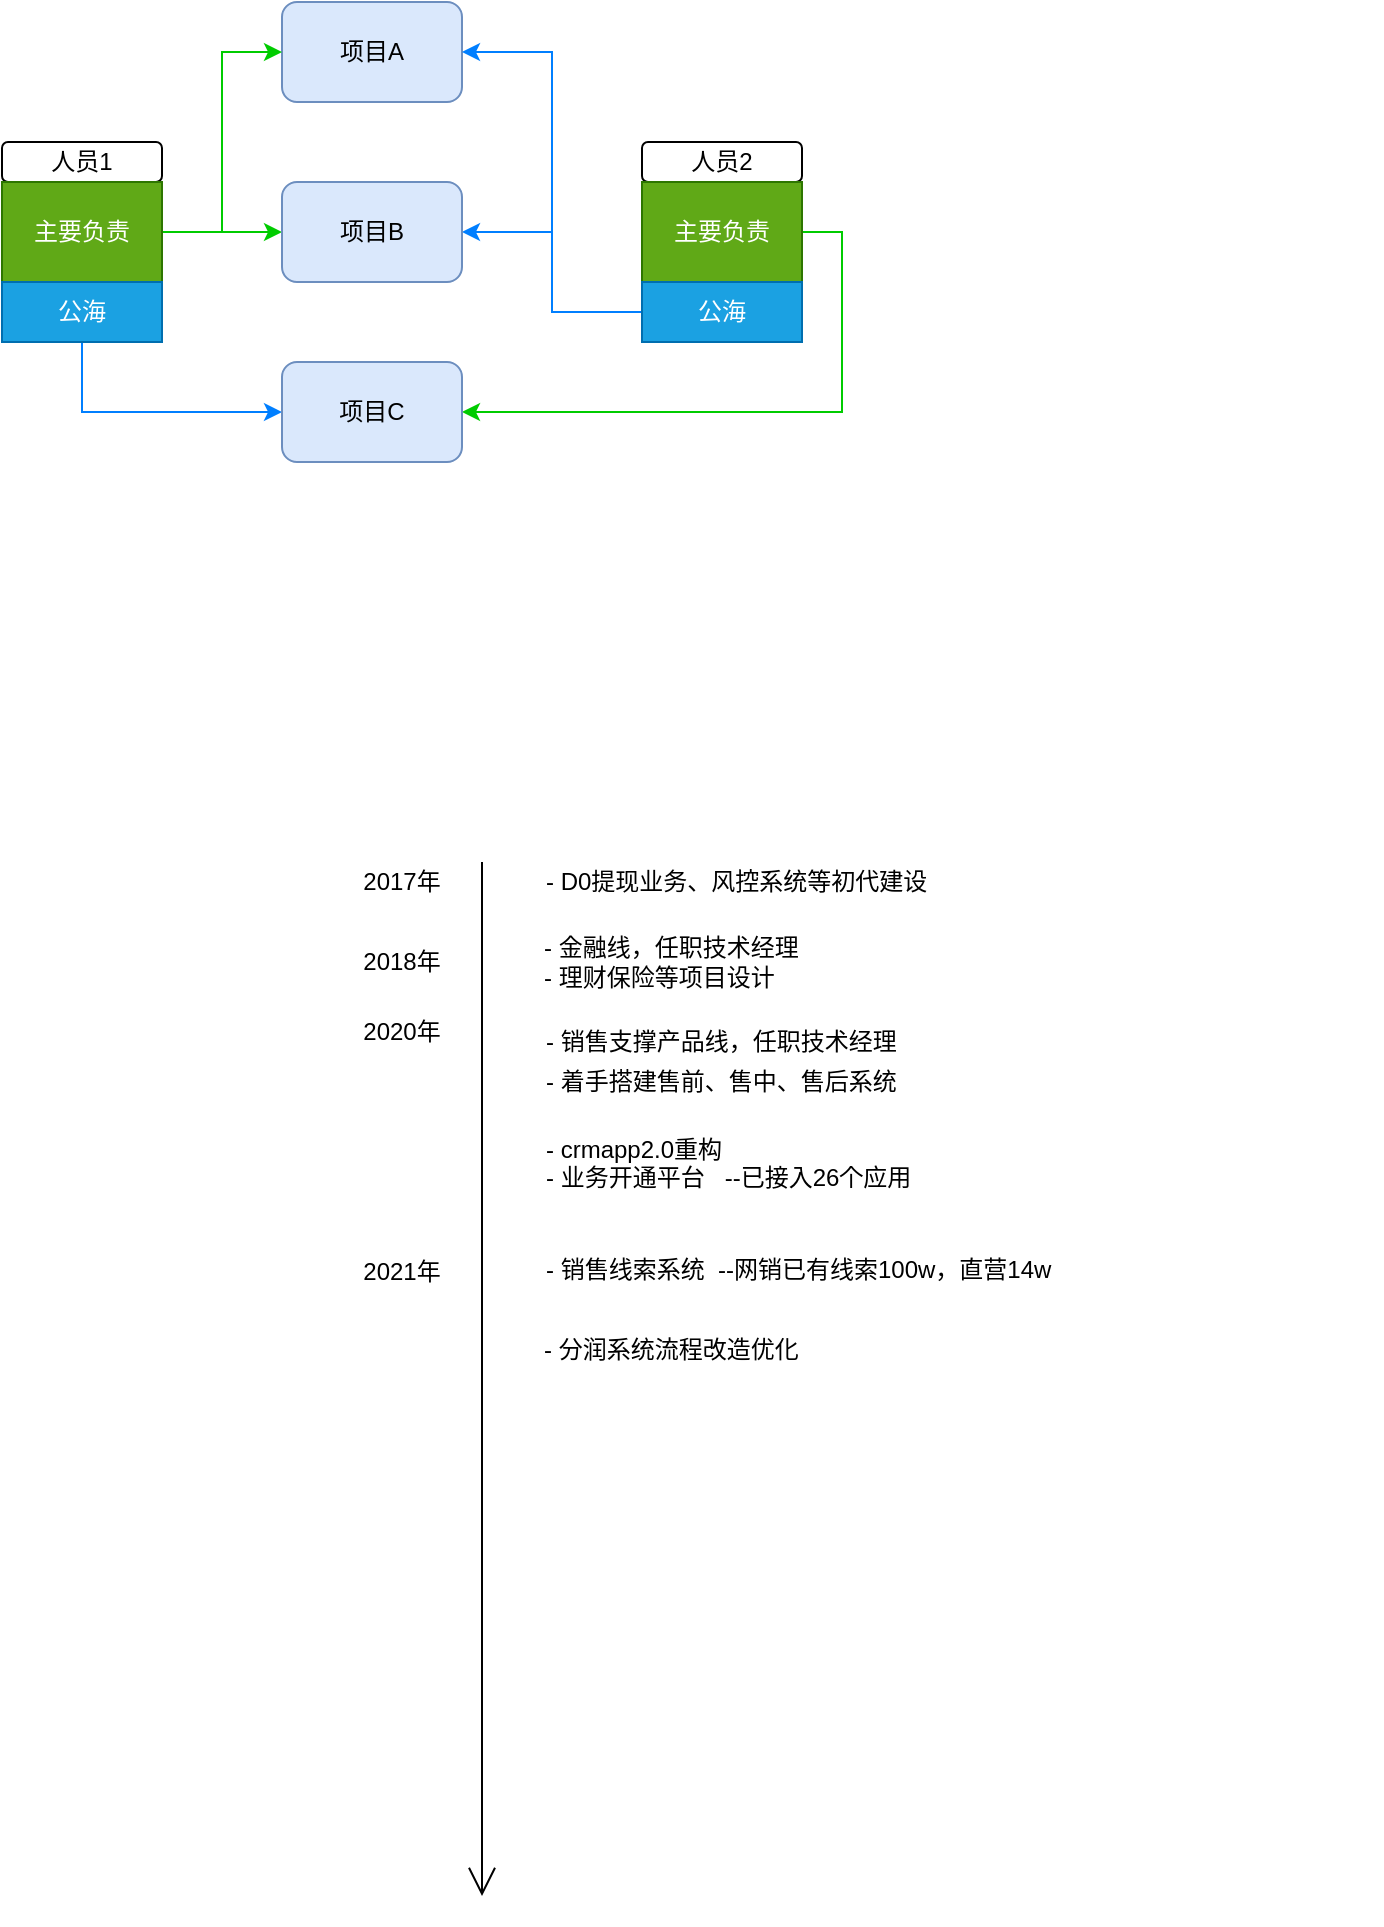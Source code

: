 <mxfile version="24.6.2" type="github">
  <diagram name="第 1 页" id="zMGvW3-kvvFJ3vJEcuYg">
    <mxGraphModel dx="882" dy="615" grid="1" gridSize="10" guides="1" tooltips="1" connect="1" arrows="1" fold="1" page="1" pageScale="1" pageWidth="827" pageHeight="1169" math="0" shadow="0">
      <root>
        <mxCell id="0" />
        <mxCell id="1" parent="0" />
        <mxCell id="LrPvCux3UTh9a4Sink_W-1" value="项目A" style="rounded=1;whiteSpace=wrap;html=1;fillColor=#dae8fc;strokeColor=#6c8ebf;" parent="1" vertex="1">
          <mxGeometry x="180" y="130" width="90" height="50" as="geometry" />
        </mxCell>
        <mxCell id="LrPvCux3UTh9a4Sink_W-40" value="人员1" style="rounded=1;whiteSpace=wrap;html=1;glass=0;" parent="1" vertex="1">
          <mxGeometry x="40" y="200" width="80" height="20" as="geometry" />
        </mxCell>
        <mxCell id="LrPvCux3UTh9a4Sink_W-48" style="edgeStyle=orthogonalEdgeStyle;rounded=0;orthogonalLoop=1;jettySize=auto;html=1;exitX=1;exitY=0.5;exitDx=0;exitDy=0;entryX=0;entryY=0.5;entryDx=0;entryDy=0;strokeColor=#00CC00;" parent="1" source="LrPvCux3UTh9a4Sink_W-41" target="LrPvCux3UTh9a4Sink_W-1" edge="1">
          <mxGeometry relative="1" as="geometry" />
        </mxCell>
        <mxCell id="LrPvCux3UTh9a4Sink_W-49" style="edgeStyle=orthogonalEdgeStyle;rounded=0;orthogonalLoop=1;jettySize=auto;html=1;exitX=1;exitY=0.5;exitDx=0;exitDy=0;entryX=0;entryY=0.5;entryDx=0;entryDy=0;strokeColor=#00CC00;" parent="1" source="LrPvCux3UTh9a4Sink_W-41" target="LrPvCux3UTh9a4Sink_W-46" edge="1">
          <mxGeometry relative="1" as="geometry" />
        </mxCell>
        <mxCell id="LrPvCux3UTh9a4Sink_W-41" value="主要负责" style="rounded=0;whiteSpace=wrap;html=1;fillColor=#60a917;fontColor=#ffffff;strokeColor=#2D7600;" parent="1" vertex="1">
          <mxGeometry x="40" y="220" width="80" height="50" as="geometry" />
        </mxCell>
        <mxCell id="LrPvCux3UTh9a4Sink_W-51" style="edgeStyle=orthogonalEdgeStyle;rounded=0;orthogonalLoop=1;jettySize=auto;html=1;exitX=0.5;exitY=1;exitDx=0;exitDy=0;entryX=0;entryY=0.5;entryDx=0;entryDy=0;strokeColor=#007FFF;" parent="1" source="LrPvCux3UTh9a4Sink_W-42" target="LrPvCux3UTh9a4Sink_W-47" edge="1">
          <mxGeometry relative="1" as="geometry" />
        </mxCell>
        <mxCell id="LrPvCux3UTh9a4Sink_W-42" value="公海" style="rounded=0;whiteSpace=wrap;html=1;fillColor=#1ba1e2;fontColor=#ffffff;strokeColor=#006EAF;" parent="1" vertex="1">
          <mxGeometry x="40" y="270" width="80" height="30" as="geometry" />
        </mxCell>
        <mxCell id="LrPvCux3UTh9a4Sink_W-43" value="人员2" style="rounded=1;whiteSpace=wrap;html=1;glass=0;" parent="1" vertex="1">
          <mxGeometry x="360" y="200" width="80" height="20" as="geometry" />
        </mxCell>
        <mxCell id="LrPvCux3UTh9a4Sink_W-53" style="edgeStyle=orthogonalEdgeStyle;rounded=0;orthogonalLoop=1;jettySize=auto;html=1;exitX=1;exitY=0.5;exitDx=0;exitDy=0;entryX=1;entryY=0.5;entryDx=0;entryDy=0;strokeColor=#00CC00;" parent="1" source="LrPvCux3UTh9a4Sink_W-44" target="LrPvCux3UTh9a4Sink_W-47" edge="1">
          <mxGeometry relative="1" as="geometry" />
        </mxCell>
        <mxCell id="LrPvCux3UTh9a4Sink_W-44" value="主要负责" style="rounded=0;whiteSpace=wrap;html=1;fillColor=#60a917;fontColor=#ffffff;strokeColor=#2D7600;" parent="1" vertex="1">
          <mxGeometry x="360" y="220" width="80" height="50" as="geometry" />
        </mxCell>
        <mxCell id="LrPvCux3UTh9a4Sink_W-54" style="edgeStyle=orthogonalEdgeStyle;rounded=0;orthogonalLoop=1;jettySize=auto;html=1;exitX=0;exitY=0.5;exitDx=0;exitDy=0;entryX=1;entryY=0.5;entryDx=0;entryDy=0;strokeColor=#007FFF;" parent="1" source="LrPvCux3UTh9a4Sink_W-45" target="LrPvCux3UTh9a4Sink_W-1" edge="1">
          <mxGeometry relative="1" as="geometry" />
        </mxCell>
        <mxCell id="LrPvCux3UTh9a4Sink_W-56" style="edgeStyle=orthogonalEdgeStyle;rounded=0;orthogonalLoop=1;jettySize=auto;html=1;exitX=0;exitY=0.5;exitDx=0;exitDy=0;entryX=1;entryY=0.5;entryDx=0;entryDy=0;strokeColor=#007FFF;" parent="1" source="LrPvCux3UTh9a4Sink_W-45" target="LrPvCux3UTh9a4Sink_W-46" edge="1">
          <mxGeometry relative="1" as="geometry" />
        </mxCell>
        <mxCell id="LrPvCux3UTh9a4Sink_W-45" value="公海" style="rounded=0;whiteSpace=wrap;html=1;fillColor=#1ba1e2;fontColor=#ffffff;strokeColor=#006EAF;" parent="1" vertex="1">
          <mxGeometry x="360" y="270" width="80" height="30" as="geometry" />
        </mxCell>
        <mxCell id="LrPvCux3UTh9a4Sink_W-46" value="项目B" style="rounded=1;whiteSpace=wrap;html=1;fillColor=#dae8fc;strokeColor=#6c8ebf;" parent="1" vertex="1">
          <mxGeometry x="180" y="220" width="90" height="50" as="geometry" />
        </mxCell>
        <mxCell id="LrPvCux3UTh9a4Sink_W-47" value="项目C" style="rounded=1;whiteSpace=wrap;html=1;fillColor=#dae8fc;strokeColor=#6c8ebf;" parent="1" vertex="1">
          <mxGeometry x="180" y="310" width="90" height="50" as="geometry" />
        </mxCell>
        <mxCell id="7-rg250Oz0LeHVBBE_dP-3" value="" style="endArrow=open;endFill=1;endSize=12;html=1;rounded=0;" edge="1" parent="1">
          <mxGeometry width="160" relative="1" as="geometry">
            <mxPoint x="280" y="560" as="sourcePoint" />
            <mxPoint x="280" y="1077" as="targetPoint" />
          </mxGeometry>
        </mxCell>
        <mxCell id="7-rg250Oz0LeHVBBE_dP-4" value="2017年" style="text;html=1;align=center;verticalAlign=middle;whiteSpace=wrap;rounded=0;" vertex="1" parent="1">
          <mxGeometry x="210" y="555" width="60" height="30" as="geometry" />
        </mxCell>
        <mxCell id="7-rg250Oz0LeHVBBE_dP-7" value="- D0提现业务、风控系统等初代建设" style="text;html=1;align=left;verticalAlign=middle;whiteSpace=wrap;rounded=0;" vertex="1" parent="1">
          <mxGeometry x="310" y="560" width="200" height="20" as="geometry" />
        </mxCell>
        <mxCell id="7-rg250Oz0LeHVBBE_dP-8" value="2020年" style="text;html=1;align=center;verticalAlign=middle;whiteSpace=wrap;rounded=0;" vertex="1" parent="1">
          <mxGeometry x="210" y="630" width="60" height="30" as="geometry" />
        </mxCell>
        <mxCell id="7-rg250Oz0LeHVBBE_dP-9" value="- 销售支撑产品线，任职技术经理" style="text;html=1;align=left;verticalAlign=middle;whiteSpace=wrap;rounded=0;" vertex="1" parent="1">
          <mxGeometry x="310" y="640" width="420" height="20" as="geometry" />
        </mxCell>
        <mxCell id="7-rg250Oz0LeHVBBE_dP-10" value="- 着手搭建售前、售中、售后系统" style="text;html=1;align=left;verticalAlign=middle;whiteSpace=wrap;rounded=0;" vertex="1" parent="1">
          <mxGeometry x="310" y="660" width="200" height="20" as="geometry" />
        </mxCell>
        <mxCell id="7-rg250Oz0LeHVBBE_dP-11" value="&lt;div&gt;- crmapp2.0重构&lt;/div&gt;- 业务开通平台&amp;nbsp; &amp;nbsp;--已接入26个应用" style="text;whiteSpace=wrap;html=1;" vertex="1" parent="1">
          <mxGeometry x="310" y="690" width="190" height="30" as="geometry" />
        </mxCell>
        <mxCell id="7-rg250Oz0LeHVBBE_dP-12" value="- 金融线，任职技术经理&lt;div&gt;- 理财保险等项目设计&lt;/div&gt;" style="text;html=1;align=left;verticalAlign=middle;whiteSpace=wrap;rounded=0;" vertex="1" parent="1">
          <mxGeometry x="309" y="600" width="160" height="20" as="geometry" />
        </mxCell>
        <mxCell id="7-rg250Oz0LeHVBBE_dP-13" value="2018年" style="text;html=1;align=center;verticalAlign=middle;whiteSpace=wrap;rounded=0;" vertex="1" parent="1">
          <mxGeometry x="210" y="595" width="60" height="30" as="geometry" />
        </mxCell>
        <mxCell id="7-rg250Oz0LeHVBBE_dP-14" value="2021年" style="text;html=1;align=center;verticalAlign=middle;whiteSpace=wrap;rounded=0;" vertex="1" parent="1">
          <mxGeometry x="210" y="750" width="60" height="30" as="geometry" />
        </mxCell>
        <mxCell id="7-rg250Oz0LeHVBBE_dP-15" value="- 销售线索系统&amp;nbsp; --网销已有线索100w，直营14w&lt;div&gt;&lt;/div&gt;" style="text;whiteSpace=wrap;html=1;" vertex="1" parent="1">
          <mxGeometry x="310" y="750" width="320" height="40" as="geometry" />
        </mxCell>
        <mxCell id="7-rg250Oz0LeHVBBE_dP-16" value="- 分润系统流程改造优化&lt;div&gt;&lt;/div&gt;" style="text;whiteSpace=wrap;html=1;" vertex="1" parent="1">
          <mxGeometry x="309" y="790" width="320" height="40" as="geometry" />
        </mxCell>
      </root>
    </mxGraphModel>
  </diagram>
</mxfile>

